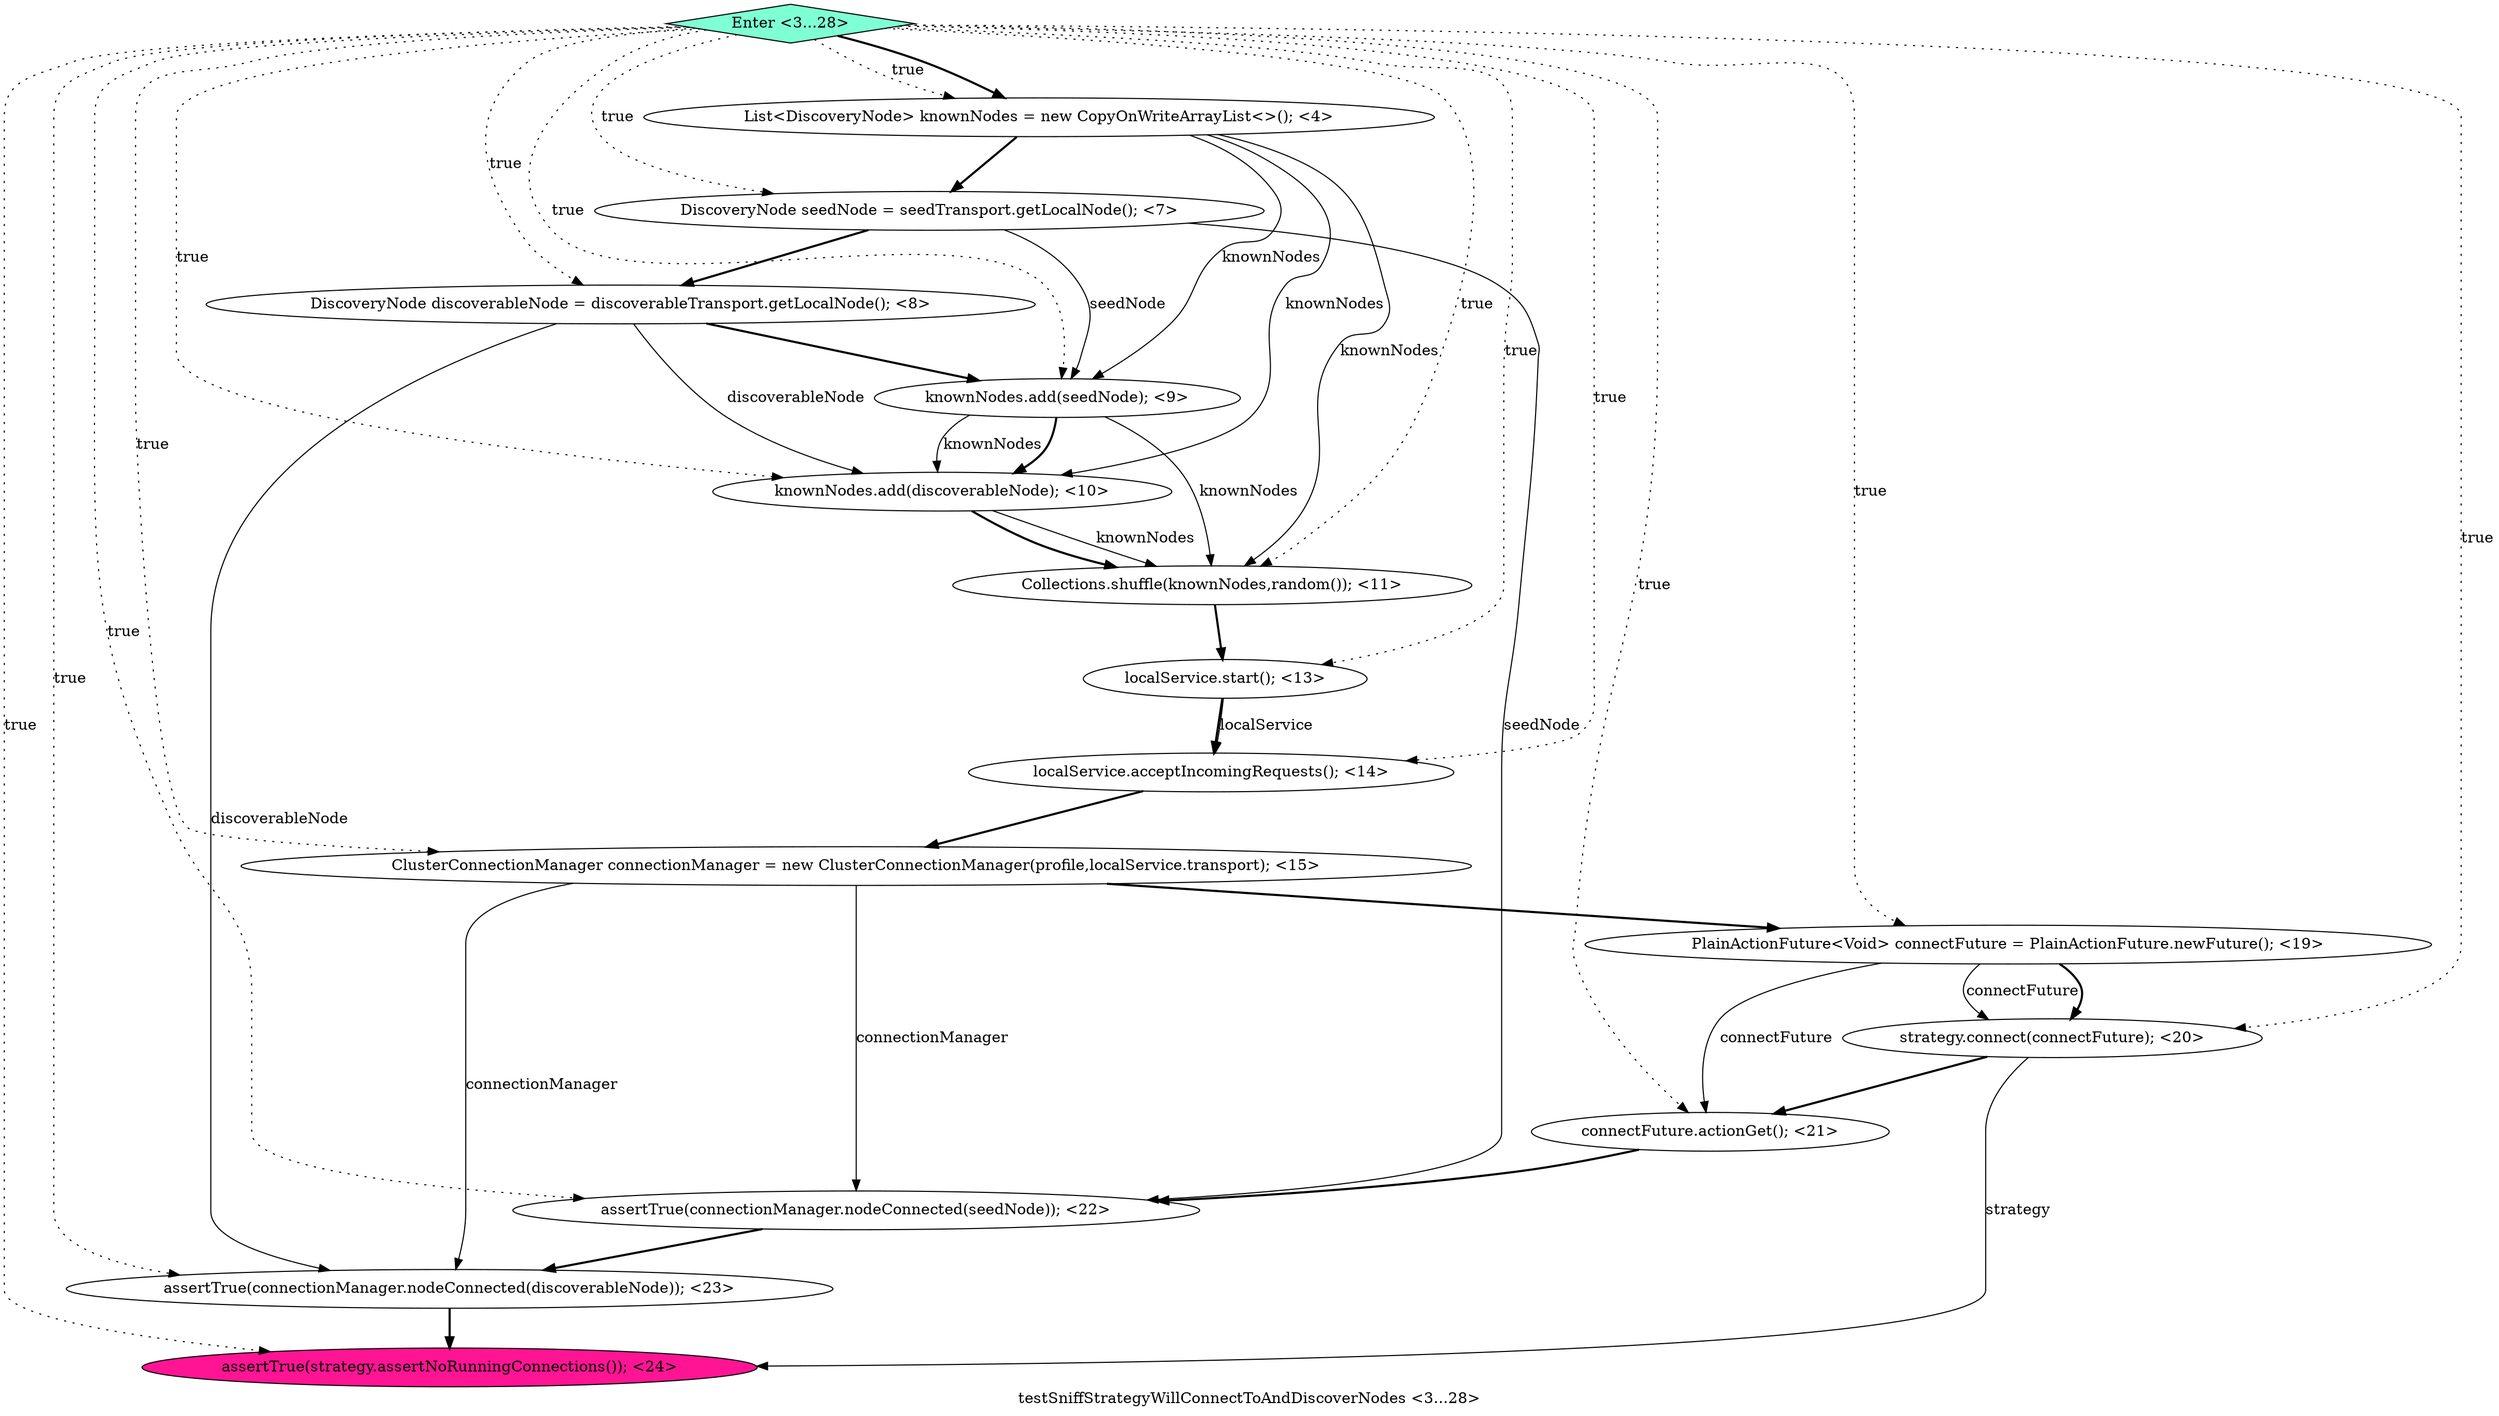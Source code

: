 digraph PDG {
label = "testSniffStrategyWillConnectToAndDiscoverNodes <3...28>";
0.1 [style = filled, label = "DiscoveryNode seedNode = seedTransport.getLocalNode(); <7>", fillcolor = white, shape = ellipse];
0.7 [style = filled, label = "localService.acceptIncomingRequests(); <14>", fillcolor = white, shape = ellipse];
0.5 [style = filled, label = "Collections.shuffle(knownNodes,random()); <11>", fillcolor = white, shape = ellipse];
0.15 [style = filled, label = "Enter <3...28>", fillcolor = aquamarine, shape = diamond];
0.14 [style = filled, label = "assertTrue(strategy.assertNoRunningConnections()); <24>", fillcolor = deeppink, shape = ellipse];
0.9 [style = filled, label = "PlainActionFuture<Void> connectFuture = PlainActionFuture.newFuture(); <19>", fillcolor = white, shape = ellipse];
0.12 [style = filled, label = "assertTrue(connectionManager.nodeConnected(seedNode)); <22>", fillcolor = white, shape = ellipse];
0.4 [style = filled, label = "knownNodes.add(discoverableNode); <10>", fillcolor = white, shape = ellipse];
0.6 [style = filled, label = "localService.start(); <13>", fillcolor = white, shape = ellipse];
0.11 [style = filled, label = "connectFuture.actionGet(); <21>", fillcolor = white, shape = ellipse];
0.2 [style = filled, label = "DiscoveryNode discoverableNode = discoverableTransport.getLocalNode(); <8>", fillcolor = white, shape = ellipse];
0.3 [style = filled, label = "knownNodes.add(seedNode); <9>", fillcolor = white, shape = ellipse];
0.8 [style = filled, label = "ClusterConnectionManager connectionManager = new ClusterConnectionManager(profile,localService.transport); <15>", fillcolor = white, shape = ellipse];
0.13 [style = filled, label = "assertTrue(connectionManager.nodeConnected(discoverableNode)); <23>", fillcolor = white, shape = ellipse];
0.10 [style = filled, label = "strategy.connect(connectFuture); <20>", fillcolor = white, shape = ellipse];
0.0 [style = filled, label = "List<DiscoveryNode> knownNodes = new CopyOnWriteArrayList<>(); <4>", fillcolor = white, shape = ellipse];
0.0 -> 0.1 [style = bold, label=""];
0.0 -> 0.3 [style = solid, label="knownNodes"];
0.0 -> 0.4 [style = solid, label="knownNodes"];
0.0 -> 0.5 [style = solid, label="knownNodes"];
0.1 -> 0.2 [style = bold, label=""];
0.1 -> 0.3 [style = solid, label="seedNode"];
0.1 -> 0.12 [style = solid, label="seedNode"];
0.2 -> 0.3 [style = bold, label=""];
0.2 -> 0.4 [style = solid, label="discoverableNode"];
0.2 -> 0.13 [style = solid, label="discoverableNode"];
0.3 -> 0.4 [style = solid, label="knownNodes"];
0.3 -> 0.4 [style = bold, label=""];
0.3 -> 0.5 [style = solid, label="knownNodes"];
0.4 -> 0.5 [style = solid, label="knownNodes"];
0.4 -> 0.5 [style = bold, label=""];
0.5 -> 0.6 [style = bold, label=""];
0.6 -> 0.7 [style = solid, label="localService"];
0.6 -> 0.7 [style = bold, label=""];
0.7 -> 0.8 [style = bold, label=""];
0.8 -> 0.9 [style = bold, label=""];
0.8 -> 0.12 [style = solid, label="connectionManager"];
0.8 -> 0.13 [style = solid, label="connectionManager"];
0.9 -> 0.10 [style = solid, label="connectFuture"];
0.9 -> 0.10 [style = bold, label=""];
0.9 -> 0.11 [style = solid, label="connectFuture"];
0.10 -> 0.11 [style = bold, label=""];
0.10 -> 0.14 [style = solid, label="strategy"];
0.11 -> 0.12 [style = bold, label=""];
0.12 -> 0.13 [style = bold, label=""];
0.13 -> 0.14 [style = bold, label=""];
0.15 -> 0.0 [style = dotted, label="true"];
0.15 -> 0.0 [style = bold, label=""];
0.15 -> 0.1 [style = dotted, label="true"];
0.15 -> 0.2 [style = dotted, label="true"];
0.15 -> 0.3 [style = dotted, label="true"];
0.15 -> 0.4 [style = dotted, label="true"];
0.15 -> 0.5 [style = dotted, label="true"];
0.15 -> 0.6 [style = dotted, label="true"];
0.15 -> 0.7 [style = dotted, label="true"];
0.15 -> 0.8 [style = dotted, label="true"];
0.15 -> 0.9 [style = dotted, label="true"];
0.15 -> 0.10 [style = dotted, label="true"];
0.15 -> 0.11 [style = dotted, label="true"];
0.15 -> 0.12 [style = dotted, label="true"];
0.15 -> 0.13 [style = dotted, label="true"];
0.15 -> 0.14 [style = dotted, label="true"];
}
